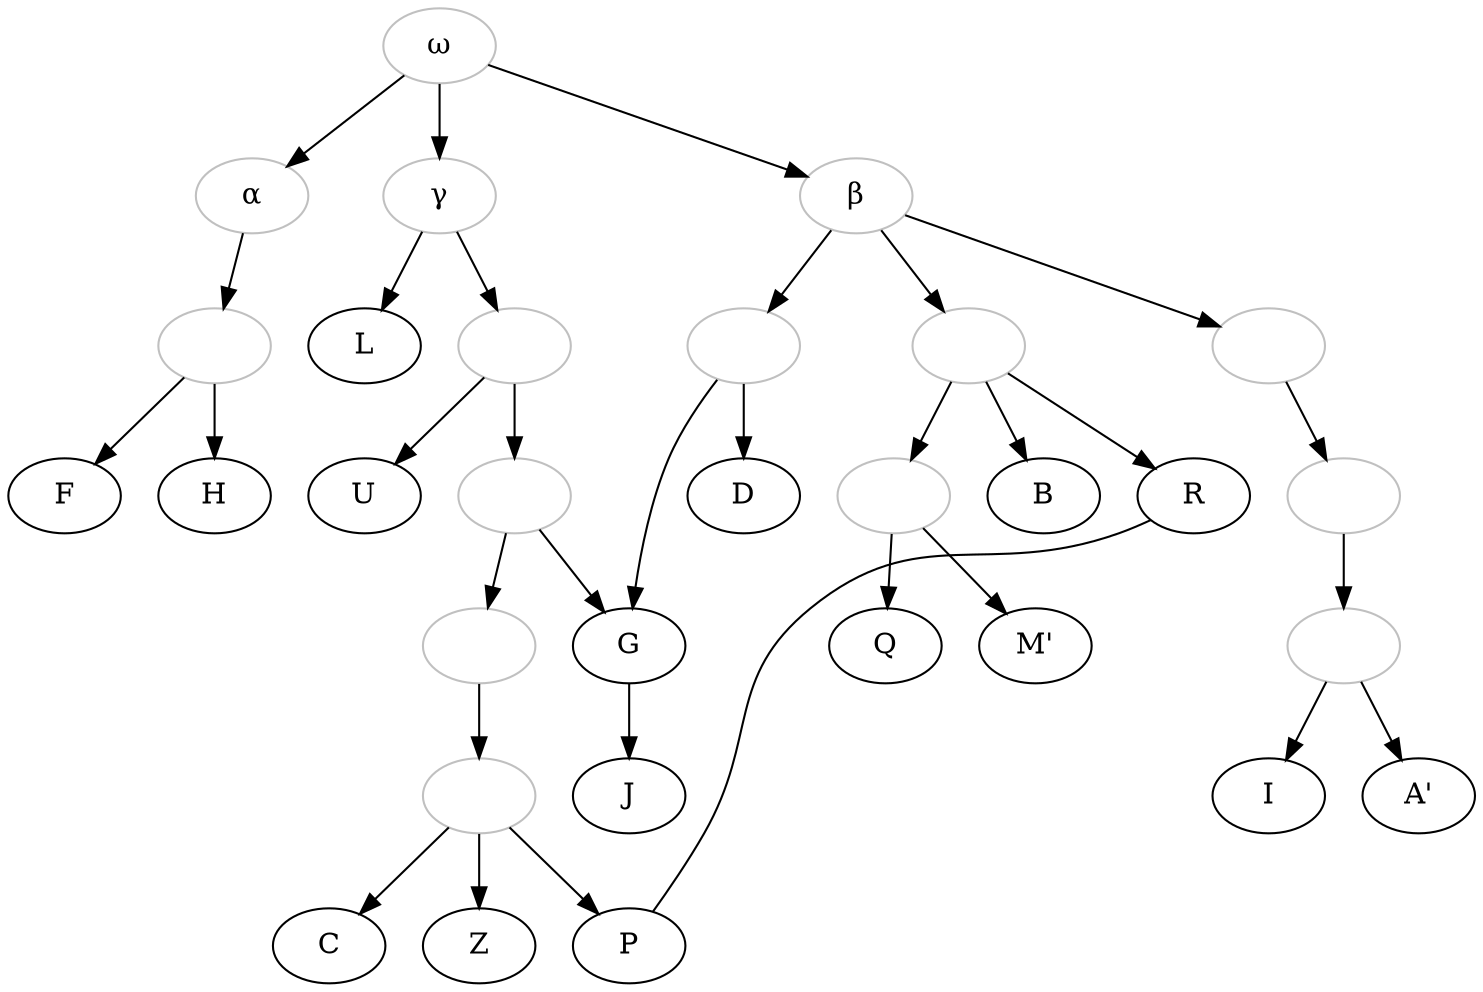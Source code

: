 digraph{

omega-> alpha;
omega -> gamma;
omega-> beta;
alpha -> 1;
1-> F;
1-> H;
gamma -> L;
gamma-> 2;
2 -> U;
2 -> 3;
3-> G;
3 -> 4;
4-> 5;
5 -> C;
5-> Z;
5-> P;
beta-> 6;
6-> D;
6 -> G ;
G-> J;
beta -> 7;
7 -> R;
P -> R[dir=none, constraint=false]
7-> 8;
8-> Q;
8-> Mprime;
7-> B;
beta->9;
9->10;
10 ->11;
11->Aprime;
11-> I



omega[label = "ω", color="grey"]
alpha[label = "α", color="grey"]
gamma[label = "γ", color="grey"]
beta[label = "β", color="grey"]
F[label = "F"]
H[label = "H"]
U[label = "U"]
G[label = "G"]
J[label = "J"]
C[label = "C"]
Z[label = "Z"]
P[label = "P"]
R[label = "R"]
D[label = "D"]
B[label = "B"]
Aprime[label = "A'"]
Mprime[label = "M'"]
I[label = "I"]
1[label = "", color="grey"]
2[label = "", color="grey"]
3[label = "", color="grey"]
4[label = "", color="grey"]
5[label = "", color="grey"]
6[label = "", color="grey"]
7[label = "", color="grey"]
8[label = "", color="grey"]
9[label = "", color="grey"]
10[label = "", color="grey"]
11[label = "", color="grey"]
graph [style=invis, splines=true];

}



